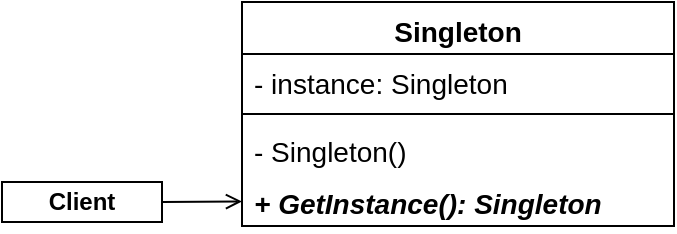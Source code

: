 <mxfile version="24.7.5" pages="3">
  <diagram id="9FNUVD7rBUyaaQbmgs_Q" name="Singleton">
    <mxGraphModel dx="569" dy="464" grid="1" gridSize="10" guides="1" tooltips="1" connect="1" arrows="1" fold="1" page="1" pageScale="1" pageWidth="1169" pageHeight="827" math="0" shadow="0">
      <root>
        <mxCell id="0" />
        <mxCell id="1" parent="0" />
        <mxCell id="EwA8L1sjEFlcx4UUYhQI-1" value="Singleton" style="swimlane;fontStyle=1;align=center;verticalAlign=top;childLayout=stackLayout;horizontal=1;startSize=26;horizontalStack=0;resizeParent=1;resizeParentMax=0;resizeLast=0;collapsible=1;marginBottom=0;whiteSpace=wrap;html=1;fontSize=14;" vertex="1" parent="1">
          <mxGeometry x="220" y="150" width="216" height="112" as="geometry" />
        </mxCell>
        <mxCell id="EwA8L1sjEFlcx4UUYhQI-2" value="- instance: Singleton" style="text;strokeColor=none;fillColor=none;align=left;verticalAlign=top;spacingLeft=4;spacingRight=4;overflow=hidden;rotatable=0;points=[[0,0.5],[1,0.5]];portConstraint=eastwest;whiteSpace=wrap;html=1;fontSize=14;" vertex="1" parent="EwA8L1sjEFlcx4UUYhQI-1">
          <mxGeometry y="26" width="216" height="26" as="geometry" />
        </mxCell>
        <mxCell id="EwA8L1sjEFlcx4UUYhQI-3" value="" style="line;strokeWidth=1;fillColor=none;align=center;verticalAlign=middle;spacingTop=-1;spacingLeft=3;spacingRight=3;rotatable=0;labelPosition=right;points=[];portConstraint=eastwest;strokeColor=inherit;fontSize=14;" vertex="1" parent="EwA8L1sjEFlcx4UUYhQI-1">
          <mxGeometry y="52" width="216" height="8" as="geometry" />
        </mxCell>
        <mxCell id="EwA8L1sjEFlcx4UUYhQI-4" value="- Singleton()" style="text;strokeColor=none;fillColor=none;align=left;verticalAlign=top;spacingLeft=4;spacingRight=4;overflow=hidden;rotatable=0;points=[[0,0.5],[1,0.5]];portConstraint=eastwest;whiteSpace=wrap;html=1;fontSize=14;" vertex="1" parent="EwA8L1sjEFlcx4UUYhQI-1">
          <mxGeometry y="60" width="216" height="26" as="geometry" />
        </mxCell>
        <mxCell id="EwA8L1sjEFlcx4UUYhQI-5" value="&lt;b style=&quot;font-size: 14px;&quot;&gt;&lt;i style=&quot;font-size: 14px;&quot;&gt;+ GetInstance(): Singleton&lt;/i&gt;&lt;/b&gt;" style="text;strokeColor=none;fillColor=none;align=left;verticalAlign=top;spacingLeft=4;spacingRight=4;overflow=hidden;rotatable=0;points=[[0,0.5],[1,0.5]];portConstraint=eastwest;whiteSpace=wrap;html=1;fontSize=14;" vertex="1" parent="EwA8L1sjEFlcx4UUYhQI-1">
          <mxGeometry y="86" width="216" height="26" as="geometry" />
        </mxCell>
        <mxCell id="eQ678cqLhUKNQ2YWVplT-1" value="&lt;b&gt;Client&lt;/b&gt;" style="fontStyle=0;html=1;whiteSpace=wrap;" vertex="1" parent="1">
          <mxGeometry x="100" y="240" width="80" height="20" as="geometry" />
        </mxCell>
        <mxCell id="eQ678cqLhUKNQ2YWVplT-2" value="" style="html=1;verticalAlign=top;labelBackgroundColor=none;endArrow=open;endFill=0;rounded=0;exitX=1;exitY=0.5;exitDx=0;exitDy=0;" edge="1" parent="1" source="eQ678cqLhUKNQ2YWVplT-1" target="EwA8L1sjEFlcx4UUYhQI-5">
          <mxGeometry width="160" relative="1" as="geometry">
            <mxPoint x="240" y="310" as="sourcePoint" />
            <mxPoint x="400" y="310" as="targetPoint" />
          </mxGeometry>
        </mxCell>
      </root>
    </mxGraphModel>
  </diagram>
  <diagram id="O8EYteXVpNVXzehpuk4v" name="Simple Factory Method">
    <mxGraphModel dx="1242" dy="828" grid="1" gridSize="10" guides="1" tooltips="1" connect="1" arrows="1" fold="1" page="1" pageScale="1" pageWidth="1169" pageHeight="827" math="0" shadow="0">
      <root>
        <mxCell id="0" />
        <mxCell id="1" parent="0" />
        <mxCell id="ouEmx6HLrBr3Fmy6UBco-1" value="&lt;p style=&quot;margin: 4px 0px 0px; font-size: 14px;&quot;&gt;&lt;i style=&quot;font-size: 14px;&quot;&gt;&amp;lt;&amp;lt;Interface&amp;gt;&amp;gt;&lt;/i&gt;&lt;br style=&quot;font-size: 14px;&quot;&gt;&lt;b style=&quot;font-size: 14px;&quot;&gt;Producter&lt;/b&gt;&lt;/p&gt;&lt;hr style=&quot;border-style: solid; font-size: 14px;&quot;&gt;&lt;p style=&quot;margin: 0px 0px 0px 4px; font-size: 14px;&quot;&gt;&lt;br style=&quot;font-size: 14px;&quot;&gt;&lt;/p&gt;&lt;hr style=&quot;border-style: solid; font-size: 14px;&quot;&gt;&lt;p style=&quot;text-align: left; margin: 0px 0px 0px 4px; font-size: 14px;&quot;&gt;+ DoStuff ()&lt;br style=&quot;font-size: 14px;&quot;&gt;&lt;/p&gt;" style="verticalAlign=top;align=center;overflow=fill;html=1;whiteSpace=wrap;fillColor=#d5e8d4;strokeColor=default;fontSize=14;" vertex="1" parent="1">
          <mxGeometry x="306" y="126" width="183" height="109" as="geometry" />
        </mxCell>
        <mxCell id="eJXVfHxik119HlOywhnO-1" value="&lt;font style=&quot;font-size: 14px;&quot;&gt;&lt;b&gt;产品（Producter）&lt;/b&gt;：将会对接口进行声明，对于所有由创建者及其子类构建的对象，这些接口都是通用的&lt;/font&gt;" style="shape=note2;boundedLbl=1;whiteSpace=wrap;html=1;size=14;verticalAlign=top;align=left;fillColor=#eeeeee;strokeColor=#CCCCCC;fontSize=14;" vertex="1" parent="1">
          <mxGeometry x="53" y="116" width="237" height="81" as="geometry" />
        </mxCell>
      </root>
    </mxGraphModel>
  </diagram>
  <diagram name="Factory Method" id="TjxEEn21vGA7JJAvT4wX">
    <mxGraphModel dx="1063" dy="867" grid="1" gridSize="4" guides="1" tooltips="1" connect="1" arrows="1" fold="1" page="1" pageScale="1" pageWidth="1169" pageHeight="827" math="0" shadow="0">
      <root>
        <mxCell id="0" />
        <mxCell id="1" parent="0" />
        <mxCell id="EK-1hT1vhOtNhIQcqJC4-2" value="&lt;p style=&quot;margin: 4px 0px 0px; font-size: 14px;&quot;&gt;&lt;i style=&quot;font-size: 14px;&quot;&gt;&amp;lt;&amp;lt;Interface&amp;gt;&amp;gt;&lt;/i&gt;&lt;br style=&quot;font-size: 14px;&quot;&gt;&lt;b style=&quot;font-size: 14px;&quot;&gt;Producter&lt;/b&gt;&lt;/p&gt;&lt;hr style=&quot;border-style: solid; font-size: 14px;&quot;&gt;&lt;p style=&quot;margin: 0px 0px 0px 4px; font-size: 14px;&quot;&gt;&lt;br style=&quot;font-size: 14px;&quot;&gt;&lt;/p&gt;&lt;hr style=&quot;border-style: solid; font-size: 14px;&quot;&gt;&lt;p style=&quot;text-align: left; margin: 0px 0px 0px 4px; font-size: 14px;&quot;&gt;+ DoStuff ()&lt;br style=&quot;font-size: 14px;&quot;&gt;&lt;/p&gt;" style="verticalAlign=top;align=center;overflow=fill;html=1;whiteSpace=wrap;fillColor=#d5e8d4;strokeColor=default;fontSize=14;" parent="1" vertex="1">
          <mxGeometry x="306" y="126" width="183" height="109" as="geometry" />
        </mxCell>
        <mxCell id="pqsmyn6-bw5j9_zPVeIx-1" value="Creator" style="swimlane;fontStyle=1;align=center;verticalAlign=top;childLayout=stackLayout;horizontal=1;startSize=26;horizontalStack=0;resizeParent=1;resizeParentMax=0;resizeLast=0;collapsible=1;marginBottom=0;whiteSpace=wrap;html=1;fontSize=14;" parent="1" vertex="1">
          <mxGeometry x="640" y="128" width="216" height="112" as="geometry" />
        </mxCell>
        <mxCell id="pqsmyn6-bw5j9_zPVeIx-2" value="..." style="text;strokeColor=none;fillColor=none;align=left;verticalAlign=top;spacingLeft=4;spacingRight=4;overflow=hidden;rotatable=0;points=[[0,0.5],[1,0.5]];portConstraint=eastwest;whiteSpace=wrap;html=1;fontSize=14;" parent="pqsmyn6-bw5j9_zPVeIx-1" vertex="1">
          <mxGeometry y="26" width="216" height="26" as="geometry" />
        </mxCell>
        <mxCell id="pqsmyn6-bw5j9_zPVeIx-3" value="" style="line;strokeWidth=1;fillColor=none;align=center;verticalAlign=middle;spacingTop=-1;spacingLeft=3;spacingRight=3;rotatable=0;labelPosition=right;points=[];portConstraint=eastwest;strokeColor=inherit;fontSize=14;" parent="pqsmyn6-bw5j9_zPVeIx-1" vertex="1">
          <mxGeometry y="52" width="216" height="8" as="geometry" />
        </mxCell>
        <mxCell id="pqsmyn6-bw5j9_zPVeIx-7" value="+ someOperation()" style="text;strokeColor=none;fillColor=none;align=left;verticalAlign=top;spacingLeft=4;spacingRight=4;overflow=hidden;rotatable=0;points=[[0,0.5],[1,0.5]];portConstraint=eastwest;whiteSpace=wrap;html=1;fontSize=14;" parent="pqsmyn6-bw5j9_zPVeIx-1" vertex="1">
          <mxGeometry y="60" width="216" height="26" as="geometry" />
        </mxCell>
        <mxCell id="pqsmyn6-bw5j9_zPVeIx-4" value="&lt;b style=&quot;font-size: 14px;&quot;&gt;&lt;i style=&quot;font-size: 14px;&quot;&gt;+ CreatProduct(): Producter&lt;/i&gt;&lt;/b&gt;" style="text;strokeColor=none;fillColor=none;align=left;verticalAlign=top;spacingLeft=4;spacingRight=4;overflow=hidden;rotatable=0;points=[[0,0.5],[1,0.5]];portConstraint=eastwest;whiteSpace=wrap;html=1;fontSize=14;" parent="pqsmyn6-bw5j9_zPVeIx-1" vertex="1">
          <mxGeometry y="86" width="216" height="26" as="geometry" />
        </mxCell>
        <mxCell id="pqsmyn6-bw5j9_zPVeIx-8" value="ConcreteCreatorA" style="swimlane;fontStyle=1;align=center;verticalAlign=top;childLayout=stackLayout;horizontal=1;startSize=26;horizontalStack=0;resizeParent=1;resizeParentMax=0;resizeLast=0;collapsible=1;marginBottom=0;whiteSpace=wrap;html=1;fontSize=14;" parent="1" vertex="1">
          <mxGeometry x="488" y="424" width="219" height="112" as="geometry" />
        </mxCell>
        <mxCell id="pqsmyn6-bw5j9_zPVeIx-9" value="..." style="text;strokeColor=none;fillColor=none;align=left;verticalAlign=top;spacingLeft=4;spacingRight=4;overflow=hidden;rotatable=0;points=[[0,0.5],[1,0.5]];portConstraint=eastwest;whiteSpace=wrap;html=1;fontSize=14;" parent="pqsmyn6-bw5j9_zPVeIx-8" vertex="1">
          <mxGeometry y="26" width="219" height="26" as="geometry" />
        </mxCell>
        <mxCell id="pqsmyn6-bw5j9_zPVeIx-10" value="" style="line;strokeWidth=1;fillColor=none;align=center;verticalAlign=middle;spacingTop=-1;spacingLeft=3;spacingRight=3;rotatable=0;labelPosition=right;points=[];portConstraint=eastwest;strokeColor=inherit;fontSize=14;" parent="pqsmyn6-bw5j9_zPVeIx-8" vertex="1">
          <mxGeometry y="52" width="219" height="8" as="geometry" />
        </mxCell>
        <mxCell id="pqsmyn6-bw5j9_zPVeIx-11" value="+ someOperation()" style="text;strokeColor=none;fillColor=none;align=left;verticalAlign=top;spacingLeft=4;spacingRight=4;overflow=hidden;rotatable=0;points=[[0,0.5],[1,0.5]];portConstraint=eastwest;whiteSpace=wrap;html=1;fontSize=14;" parent="pqsmyn6-bw5j9_zPVeIx-8" vertex="1">
          <mxGeometry y="60" width="219" height="26" as="geometry" />
        </mxCell>
        <mxCell id="pqsmyn6-bw5j9_zPVeIx-12" value="&lt;b style=&quot;font-size: 14px;&quot;&gt;+ CreatProduct(): Producter&lt;/b&gt;" style="text;strokeColor=none;fillColor=none;align=left;verticalAlign=top;spacingLeft=4;spacingRight=4;overflow=hidden;rotatable=0;points=[[0,0.5],[1,0.5]];portConstraint=eastwest;whiteSpace=wrap;html=1;fontSize=14;" parent="pqsmyn6-bw5j9_zPVeIx-8" vertex="1">
          <mxGeometry y="86" width="219" height="26" as="geometry" />
        </mxCell>
        <mxCell id="pqsmyn6-bw5j9_zPVeIx-13" value="ConcreteCreatorB" style="swimlane;fontStyle=1;align=center;verticalAlign=top;childLayout=stackLayout;horizontal=1;startSize=26;horizontalStack=0;resizeParent=1;resizeParentMax=0;resizeLast=0;collapsible=1;marginBottom=0;whiteSpace=wrap;html=1;fontSize=14;" parent="1" vertex="1">
          <mxGeometry x="762" y="424" width="226" height="112" as="geometry" />
        </mxCell>
        <mxCell id="pqsmyn6-bw5j9_zPVeIx-14" value="..." style="text;strokeColor=none;fillColor=none;align=left;verticalAlign=top;spacingLeft=4;spacingRight=4;overflow=hidden;rotatable=0;points=[[0,0.5],[1,0.5]];portConstraint=eastwest;whiteSpace=wrap;html=1;fontSize=14;" parent="pqsmyn6-bw5j9_zPVeIx-13" vertex="1">
          <mxGeometry y="26" width="226" height="26" as="geometry" />
        </mxCell>
        <mxCell id="pqsmyn6-bw5j9_zPVeIx-15" value="" style="line;strokeWidth=1;fillColor=none;align=center;verticalAlign=middle;spacingTop=-1;spacingLeft=3;spacingRight=3;rotatable=0;labelPosition=right;points=[];portConstraint=eastwest;strokeColor=inherit;fontSize=14;" parent="pqsmyn6-bw5j9_zPVeIx-13" vertex="1">
          <mxGeometry y="52" width="226" height="8" as="geometry" />
        </mxCell>
        <mxCell id="pqsmyn6-bw5j9_zPVeIx-16" value="+ someOperation()" style="text;strokeColor=none;fillColor=none;align=left;verticalAlign=top;spacingLeft=4;spacingRight=4;overflow=hidden;rotatable=0;points=[[0,0.5],[1,0.5]];portConstraint=eastwest;whiteSpace=wrap;html=1;fontSize=14;" parent="pqsmyn6-bw5j9_zPVeIx-13" vertex="1">
          <mxGeometry y="60" width="226" height="26" as="geometry" />
        </mxCell>
        <mxCell id="pqsmyn6-bw5j9_zPVeIx-17" value="&lt;b style=&quot;font-size: 14px;&quot;&gt;+ CreatProduct(): Producter&lt;/b&gt;" style="text;strokeColor=none;fillColor=none;align=left;verticalAlign=top;spacingLeft=4;spacingRight=4;overflow=hidden;rotatable=0;points=[[0,0.5],[1,0.5]];portConstraint=eastwest;whiteSpace=wrap;html=1;fontSize=14;" parent="pqsmyn6-bw5j9_zPVeIx-13" vertex="1">
          <mxGeometry y="86" width="226" height="26" as="geometry" />
        </mxCell>
        <mxCell id="pqsmyn6-bw5j9_zPVeIx-20" value="" style="endArrow=block;endSize=16;endFill=0;html=1;rounded=0;fontSize=14;align=center;" parent="1" source="pqsmyn6-bw5j9_zPVeIx-8" target="pqsmyn6-bw5j9_zPVeIx-1" edge="1">
          <mxGeometry width="160" relative="1" as="geometry">
            <mxPoint x="439" y="729" as="sourcePoint" />
            <mxPoint x="599" y="729" as="targetPoint" />
          </mxGeometry>
        </mxCell>
        <mxCell id="pqsmyn6-bw5j9_zPVeIx-21" value="" style="endArrow=block;endSize=16;endFill=0;html=1;rounded=0;fontSize=14;align=center;" parent="1" source="pqsmyn6-bw5j9_zPVeIx-13" target="pqsmyn6-bw5j9_zPVeIx-1" edge="1">
          <mxGeometry width="160" relative="1" as="geometry">
            <mxPoint x="629" y="475" as="sourcePoint" />
            <mxPoint x="629" y="376" as="targetPoint" />
          </mxGeometry>
        </mxCell>
        <mxCell id="pqsmyn6-bw5j9_zPVeIx-22" value="" style="endArrow=open;endSize=12;dashed=1;html=1;rounded=0;fontSize=14;align=center;" parent="1" source="pqsmyn6-bw5j9_zPVeIx-1" target="EK-1hT1vhOtNhIQcqJC4-2" edge="1">
          <mxGeometry width="160" relative="1" as="geometry">
            <mxPoint x="625" y="178" as="sourcePoint" />
            <mxPoint x="785" y="178" as="targetPoint" />
          </mxGeometry>
        </mxCell>
        <mxCell id="pqsmyn6-bw5j9_zPVeIx-24" value="&lt;b style=&quot;font-size: 14px;&quot;&gt;return new&lt;/b&gt; ConcreteProductA()" style="shape=note2;boundedLbl=1;whiteSpace=wrap;html=1;size=6;verticalAlign=top;align=left;fillColor=#eeeeee;strokeColor=#CCCCCC;fontSize=14;" parent="1" vertex="1">
          <mxGeometry x="491" y="568" width="213" height="36" as="geometry" />
        </mxCell>
        <mxCell id="pqsmyn6-bw5j9_zPVeIx-26" value="" style="endArrow=none;dashed=1;html=1;rounded=0;strokeColor=#CCCCCC;fontSize=14;align=left;strokeWidth=2;" parent="1" source="pqsmyn6-bw5j9_zPVeIx-12" target="pqsmyn6-bw5j9_zPVeIx-24" edge="1">
          <mxGeometry width="50" height="50" relative="1" as="geometry">
            <mxPoint x="570" y="771" as="sourcePoint" />
            <mxPoint x="620" y="721" as="targetPoint" />
          </mxGeometry>
        </mxCell>
        <mxCell id="pqsmyn6-bw5j9_zPVeIx-29" value="Product p = CreatProduct()&lt;br style=&quot;font-size: 14px;&quot;&gt;p.DoStuff()" style="shape=note2;boundedLbl=1;whiteSpace=wrap;html=1;size=7;verticalAlign=top;align=left;fillColor=#eeeeee;strokeColor=#CCCCCC;fontSize=14;" parent="1" vertex="1">
          <mxGeometry x="925" y="174.25" width="176" height="53.5" as="geometry" />
        </mxCell>
        <mxCell id="pqsmyn6-bw5j9_zPVeIx-30" value="" style="endArrow=none;dashed=1;html=1;rounded=0;strokeColor=#CCCCCC;strokeWidth=2;fontSize=14;align=left;" parent="1" source="pqsmyn6-bw5j9_zPVeIx-7" target="pqsmyn6-bw5j9_zPVeIx-29" edge="1">
          <mxGeometry width="50" height="50" relative="1" as="geometry">
            <mxPoint x="257" y="384" as="sourcePoint" />
            <mxPoint x="260" y="569" as="targetPoint" />
          </mxGeometry>
        </mxCell>
        <mxCell id="pqsmyn6-bw5j9_zPVeIx-31" value="&lt;font style=&quot;font-size: 14px;&quot;&gt;&lt;b&gt;产品（Producter）&lt;/b&gt;：将会对接口进行声明，对于所有由创建者及其子类构建的对象，这些接口都是通用的&lt;/font&gt;" style="shape=note2;boundedLbl=1;whiteSpace=wrap;html=1;size=14;verticalAlign=top;align=left;fillColor=#eeeeee;strokeColor=#CCCCCC;fontSize=14;" parent="1" vertex="1">
          <mxGeometry x="53" y="116" width="237" height="81" as="geometry" />
        </mxCell>
        <mxCell id="pqsmyn6-bw5j9_zPVeIx-33" value="&lt;font style=&quot;font-size: 14px;&quot;&gt;&lt;b&gt;具体产品（Concrete Producst）&lt;/b&gt;：是对产品接口的不同的具体实现&lt;/font&gt;" style="shape=note2;boundedLbl=1;whiteSpace=wrap;html=1;size=14;verticalAlign=top;align=left;fillColor=#eeeeee;strokeColor=#CCCCCC;fontSize=14;" parent="1" vertex="1">
          <mxGeometry x="140" y="428" width="225" height="81" as="geometry" />
        </mxCell>
        <mxCell id="pqsmyn6-bw5j9_zPVeIx-34" value="&lt;font style=&quot;font-size: 14px;&quot;&gt;&lt;b&gt;创建者（Creator）&lt;/b&gt;：声明返回产品对象的工厂方法，该方法的返回对象类型必须与产品接口相匹配&lt;/font&gt;" style="shape=note2;boundedLbl=1;whiteSpace=wrap;html=1;size=14;verticalAlign=top;align=left;fillColor=#eeeeee;strokeColor=#CCCCCC;fontSize=14;" parent="1" vertex="1">
          <mxGeometry x="640" y="35" width="225" height="81" as="geometry" />
        </mxCell>
        <mxCell id="pqsmyn6-bw5j9_zPVeIx-35" value="&lt;font style=&quot;font-size: 14px;&quot;&gt;&lt;b&gt;具体创建者（Concrete Creators）&lt;/b&gt;：将重写基础工厂方法，使其返回不同类型的产品&lt;/font&gt;" style="shape=note2;boundedLbl=1;whiteSpace=wrap;html=1;size=14;verticalAlign=top;align=left;fillColor=#eeeeee;strokeColor=#CCCCCC;fontSize=14;" parent="1" vertex="1">
          <mxGeometry x="864" y="328" width="225" height="81" as="geometry" />
        </mxCell>
        <mxCell id="mh12jKJUj12HbsyAgtqU-1" value="ConcreteProductA" style="swimlane;fontStyle=1;align=center;verticalAlign=top;childLayout=stackLayout;horizontal=1;startSize=26;horizontalStack=0;resizeParent=1;resizeParentMax=0;resizeLast=0;collapsible=1;marginBottom=0;whiteSpace=wrap;html=1;fontSize=14;" parent="1" vertex="1">
          <mxGeometry x="140" y="324" width="219" height="86" as="geometry" />
        </mxCell>
        <mxCell id="mh12jKJUj12HbsyAgtqU-2" value="..." style="text;strokeColor=none;fillColor=none;align=left;verticalAlign=top;spacingLeft=4;spacingRight=4;overflow=hidden;rotatable=0;points=[[0,0.5],[1,0.5]];portConstraint=eastwest;whiteSpace=wrap;html=1;fontSize=14;" parent="mh12jKJUj12HbsyAgtqU-1" vertex="1">
          <mxGeometry y="26" width="219" height="26" as="geometry" />
        </mxCell>
        <mxCell id="mh12jKJUj12HbsyAgtqU-3" value="" style="line;strokeWidth=1;fillColor=none;align=center;verticalAlign=middle;spacingTop=-1;spacingLeft=3;spacingRight=3;rotatable=0;labelPosition=right;points=[];portConstraint=eastwest;strokeColor=inherit;fontSize=14;" parent="mh12jKJUj12HbsyAgtqU-1" vertex="1">
          <mxGeometry y="52" width="219" height="8" as="geometry" />
        </mxCell>
        <mxCell id="mh12jKJUj12HbsyAgtqU-5" value="&lt;b style=&quot;font-size: 14px;&quot;&gt;+ DoStuff()&lt;/b&gt;" style="text;strokeColor=none;fillColor=none;align=left;verticalAlign=top;spacingLeft=4;spacingRight=4;overflow=hidden;rotatable=0;points=[[0,0.5],[1,0.5]];portConstraint=eastwest;whiteSpace=wrap;html=1;fontSize=14;" parent="mh12jKJUj12HbsyAgtqU-1" vertex="1">
          <mxGeometry y="60" width="219" height="26" as="geometry" />
        </mxCell>
        <mxCell id="mh12jKJUj12HbsyAgtqU-11" value="ConcreteProductB" style="swimlane;fontStyle=1;align=center;verticalAlign=top;childLayout=stackLayout;horizontal=1;startSize=26;horizontalStack=0;resizeParent=1;resizeParentMax=0;resizeLast=0;collapsible=1;marginBottom=0;whiteSpace=wrap;html=1;fontSize=14;" parent="1" vertex="1">
          <mxGeometry x="380" y="324" width="219" height="86" as="geometry" />
        </mxCell>
        <mxCell id="mh12jKJUj12HbsyAgtqU-12" value="..." style="text;strokeColor=none;fillColor=none;align=left;verticalAlign=top;spacingLeft=4;spacingRight=4;overflow=hidden;rotatable=0;points=[[0,0.5],[1,0.5]];portConstraint=eastwest;whiteSpace=wrap;html=1;fontSize=14;" parent="mh12jKJUj12HbsyAgtqU-11" vertex="1">
          <mxGeometry y="26" width="219" height="26" as="geometry" />
        </mxCell>
        <mxCell id="mh12jKJUj12HbsyAgtqU-13" value="" style="line;strokeWidth=1;fillColor=none;align=center;verticalAlign=middle;spacingTop=-1;spacingLeft=3;spacingRight=3;rotatable=0;labelPosition=right;points=[];portConstraint=eastwest;strokeColor=inherit;fontSize=14;" parent="mh12jKJUj12HbsyAgtqU-11" vertex="1">
          <mxGeometry y="52" width="219" height="8" as="geometry" />
        </mxCell>
        <mxCell id="mh12jKJUj12HbsyAgtqU-15" value="&lt;b&gt;&lt;span style=&quot;font-size: 14px;&quot;&gt;+&amp;nbsp;&lt;/span&gt;DoStuff()&lt;/b&gt;" style="text;strokeColor=none;fillColor=none;align=left;verticalAlign=top;spacingLeft=4;spacingRight=4;overflow=hidden;rotatable=0;points=[[0,0.5],[1,0.5]];portConstraint=eastwest;whiteSpace=wrap;html=1;fontSize=14;" parent="mh12jKJUj12HbsyAgtqU-11" vertex="1">
          <mxGeometry y="60" width="219" height="26" as="geometry" />
        </mxCell>
        <mxCell id="mh12jKJUj12HbsyAgtqU-16" value="" style="endArrow=block;dashed=1;endFill=0;endSize=12;html=1;rounded=0;" parent="1" source="mh12jKJUj12HbsyAgtqU-1" target="EK-1hT1vhOtNhIQcqJC4-2" edge="1">
          <mxGeometry width="160" relative="1" as="geometry">
            <mxPoint x="160" y="292" as="sourcePoint" />
            <mxPoint x="320" y="292" as="targetPoint" />
          </mxGeometry>
        </mxCell>
        <mxCell id="mh12jKJUj12HbsyAgtqU-17" value="" style="endArrow=block;dashed=1;endFill=0;endSize=12;html=1;rounded=0;" parent="1" source="mh12jKJUj12HbsyAgtqU-11" target="EK-1hT1vhOtNhIQcqJC4-2" edge="1">
          <mxGeometry width="160" relative="1" as="geometry">
            <mxPoint x="212" y="344" as="sourcePoint" />
            <mxPoint x="337" y="239" as="targetPoint" />
          </mxGeometry>
        </mxCell>
      </root>
    </mxGraphModel>
  </diagram>
</mxfile>
